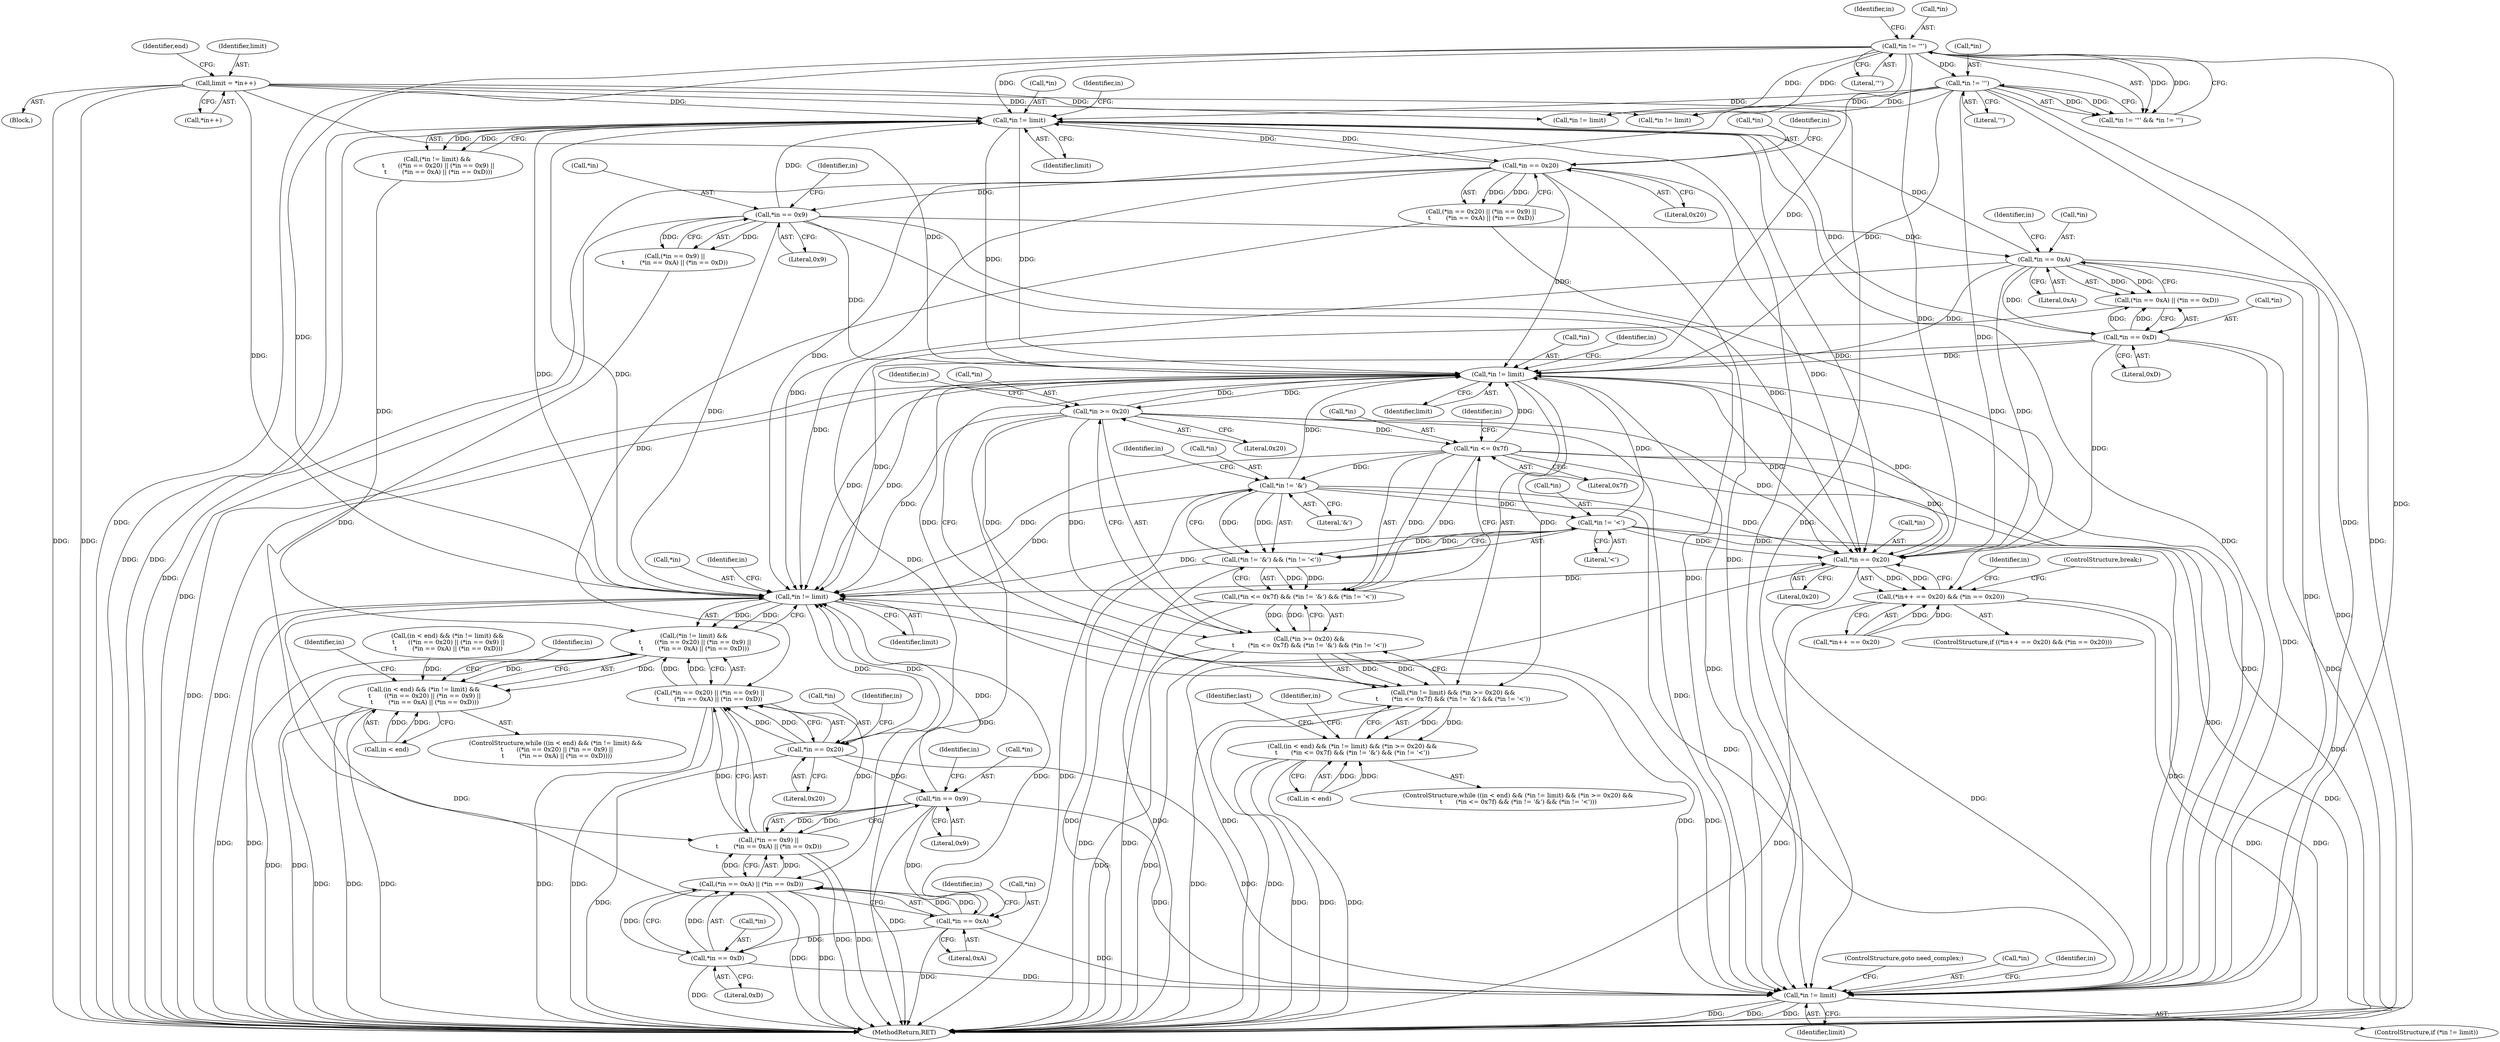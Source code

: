 digraph "0_Chrome_d0947db40187f4708c58e64cbd6013faf9eddeed_1@pointer" {
"1000319" [label="(Call,*in != limit)"];
"1000338" [label="(Call,*in != '<')"];
"1000334" [label="(Call,*in != '&')"];
"1000329" [label="(Call,*in <= 0x7f)"];
"1000324" [label="(Call,*in >= 0x20)"];
"1000319" [label="(Call,*in != limit)"];
"1000226" [label="(Call,*in != limit)"];
"1000236" [label="(Call,*in == 0x9)"];
"1000231" [label="(Call,*in == 0x20)"];
"1000132" [label="(Call,*in != '\"')"];
"1000241" [label="(Call,*in == 0xA)"];
"1000245" [label="(Call,*in == 0xD)"];
"1000136" [label="(Call,*in != '\'')"];
"1000152" [label="(Call,limit = *in++)"];
"1000350" [label="(Call,*in == 0x20)"];
"1000318" [label="(Call,(*in != limit) && (*in >= 0x20) &&\n\t       (*in <= 0x7f) && (*in != '&') && (*in != '<'))"];
"1000314" [label="(Call,(in < end) && (*in != limit) && (*in >= 0x20) &&\n\t       (*in <= 0x7f) && (*in != '&') && (*in != '<'))"];
"1000344" [label="(Call,(*in++ == 0x20) && (*in == 0x20))"];
"1000435" [label="(Call,*in != limit)"];
"1000434" [label="(Call,(*in != limit) && \n\t       ((*in == 0x20) || (*in == 0x9) ||\n\t        (*in == 0xA) || (*in == 0xD)))"];
"1000430" [label="(Call,(in < end) && (*in != limit) && \n\t       ((*in == 0x20) || (*in == 0x9) ||\n\t        (*in == 0xA) || (*in == 0xD)))"];
"1000440" [label="(Call,*in == 0x20)"];
"1000439" [label="(Call,(*in == 0x20) || (*in == 0x9) ||\n\t        (*in == 0xA) || (*in == 0xD))"];
"1000445" [label="(Call,*in == 0x9)"];
"1000444" [label="(Call,(*in == 0x9) ||\n\t        (*in == 0xA) || (*in == 0xD))"];
"1000450" [label="(Call,*in == 0xA)"];
"1000449" [label="(Call,(*in == 0xA) || (*in == 0xD))"];
"1000454" [label="(Call,*in == 0xD)"];
"1000525" [label="(Call,*in != limit)"];
"1000323" [label="(Call,(*in >= 0x20) &&\n\t       (*in <= 0x7f) && (*in != '&') && (*in != '<'))"];
"1000328" [label="(Call,(*in <= 0x7f) && (*in != '&') && (*in != '<'))"];
"1000333" [label="(Call,(*in != '&') && (*in != '<'))"];
"1000334" [label="(Call,*in != '&')"];
"1000441" [label="(Call,*in)"];
"1000457" [label="(Literal,0xD)"];
"1000246" [label="(Call,*in)"];
"1000336" [label="(Identifier,in)"];
"1000243" [label="(Identifier,in)"];
"1000454" [label="(Call,*in == 0xD)"];
"1000339" [label="(Call,*in)"];
"1000436" [label="(Call,*in)"];
"1000325" [label="(Call,*in)"];
"1000538" [label="(Call,*in != limit)"];
"1000524" [label="(ControlStructure,if (*in != limit))"];
"1000132" [label="(Call,*in != '\"')"];
"1000333" [label="(Call,(*in != '&') && (*in != '<'))"];
"1000527" [label="(Identifier,in)"];
"1000431" [label="(Call,in < end)"];
"1000324" [label="(Call,*in >= 0x20)"];
"1000435" [label="(Call,*in != limit)"];
"1000453" [label="(Literal,0xA)"];
"1000448" [label="(Literal,0x9)"];
"1000315" [label="(Call,in < end)"];
"1000332" [label="(Literal,0x7f)"];
"1000444" [label="(Call,(*in == 0x9) ||\n\t        (*in == 0xA) || (*in == 0xD))"];
"1000231" [label="(Call,*in == 0x20)"];
"1000225" [label="(Call,(*in != limit) && \n\t       ((*in == 0x20) || (*in == 0x9) ||\n\t        (*in == 0xA) || (*in == 0xD)))"];
"1000138" [label="(Identifier,in)"];
"1000331" [label="(Identifier,in)"];
"1000343" [label="(ControlStructure,if ((*in++ == 0x20) && (*in == 0x20)))"];
"1000338" [label="(Call,*in != '<')"];
"1000154" [label="(Call,*in++)"];
"1000460" [label="(Identifier,in)"];
"1000357" [label="(Identifier,in)"];
"1000529" [label="(ControlStructure,goto need_complex;)"];
"1000322" [label="(Identifier,limit)"];
"1000235" [label="(Call,(*in == 0x9) ||\n\t        (*in == 0xA) || (*in == 0xD))"];
"1000345" [label="(Call,*in++ == 0x20)"];
"1000451" [label="(Call,*in)"];
"1000450" [label="(Call,*in == 0xA)"];
"1000226" [label="(Call,*in != limit)"];
"1000528" [label="(Identifier,limit)"];
"1000248" [label="(Literal,0xD)"];
"1000354" [label="(ControlStructure,break;)"];
"1000136" [label="(Call,*in != '\'')"];
"1000133" [label="(Call,*in)"];
"1000318" [label="(Call,(*in != limit) && (*in >= 0x20) &&\n\t       (*in <= 0x7f) && (*in != '&') && (*in != '<'))"];
"1000626" [label="(Call,*in != limit)"];
"1000351" [label="(Call,*in)"];
"1000108" [label="(Block,)"];
"1000445" [label="(Call,*in == 0x9)"];
"1000439" [label="(Call,(*in == 0x20) || (*in == 0x9) ||\n\t        (*in == 0xA) || (*in == 0xD))"];
"1000353" [label="(Literal,0x20)"];
"1000335" [label="(Call,*in)"];
"1000314" [label="(Call,(in < end) && (*in != limit) && (*in >= 0x20) &&\n\t       (*in <= 0x7f) && (*in != '&') && (*in != '<'))"];
"1000350" [label="(Call,*in == 0x20)"];
"1000232" [label="(Call,*in)"];
"1000687" [label="(MethodReturn,RET)"];
"1000440" [label="(Call,*in == 0x20)"];
"1000158" [label="(Identifier,end)"];
"1000526" [label="(Call,*in)"];
"1000323" [label="(Call,(*in >= 0x20) &&\n\t       (*in <= 0x7f) && (*in != '&') && (*in != '<'))"];
"1000320" [label="(Call,*in)"];
"1000244" [label="(Literal,0xA)"];
"1000328" [label="(Call,(*in <= 0x7f) && (*in != '&') && (*in != '<'))"];
"1000434" [label="(Call,(*in != limit) && \n\t       ((*in == 0x20) || (*in == 0x9) ||\n\t        (*in == 0xA) || (*in == 0xD)))"];
"1000326" [label="(Identifier,in)"];
"1000247" [label="(Identifier,in)"];
"1000240" [label="(Call,(*in == 0xA) || (*in == 0xD))"];
"1000237" [label="(Call,*in)"];
"1000313" [label="(ControlStructure,while ((in < end) && (*in != limit) && (*in >= 0x20) &&\n\t       (*in <= 0x7f) && (*in != '&') && (*in != '<')))"];
"1000525" [label="(Call,*in != limit)"];
"1000414" [label="(Identifier,last)"];
"1000446" [label="(Call,*in)"];
"1000242" [label="(Call,*in)"];
"1000456" [label="(Identifier,in)"];
"1000340" [label="(Identifier,in)"];
"1000430" [label="(Call,(in < end) && (*in != limit) && \n\t       ((*in == 0x20) || (*in == 0x9) ||\n\t        (*in == 0xA) || (*in == 0xD)))"];
"1000227" [label="(Call,*in)"];
"1000344" [label="(Call,(*in++ == 0x20) && (*in == 0x20))"];
"1000319" [label="(Call,*in != limit)"];
"1000152" [label="(Call,limit = *in++)"];
"1000327" [label="(Literal,0x20)"];
"1000348" [label="(Identifier,in)"];
"1000452" [label="(Identifier,in)"];
"1000239" [label="(Literal,0x9)"];
"1000137" [label="(Call,*in)"];
"1000153" [label="(Identifier,limit)"];
"1000221" [label="(Call,(in < end) && (*in != limit) && \n\t       ((*in == 0x20) || (*in == 0x9) ||\n\t        (*in == 0xA) || (*in == 0xD)))"];
"1000443" [label="(Literal,0x20)"];
"1000341" [label="(Literal,'<')"];
"1000139" [label="(Literal,'\'')"];
"1000438" [label="(Identifier,limit)"];
"1000245" [label="(Call,*in == 0xD)"];
"1000447" [label="(Identifier,in)"];
"1000455" [label="(Call,*in)"];
"1000230" [label="(Call,(*in == 0x20) || (*in == 0x9) ||\n\t        (*in == 0xA) || (*in == 0xD))"];
"1000241" [label="(Call,*in == 0xA)"];
"1000442" [label="(Identifier,in)"];
"1000236" [label="(Call,*in == 0x9)"];
"1000135" [label="(Literal,'\"')"];
"1000233" [label="(Identifier,in)"];
"1000429" [label="(ControlStructure,while ((in < end) && (*in != limit) && \n\t       ((*in == 0x20) || (*in == 0x9) ||\n\t        (*in == 0xA) || (*in == 0xD))))"];
"1000632" [label="(Identifier,in)"];
"1000329" [label="(Call,*in <= 0x7f)"];
"1000330" [label="(Call,*in)"];
"1000238" [label="(Identifier,in)"];
"1000449" [label="(Call,(*in == 0xA) || (*in == 0xD))"];
"1000131" [label="(Call,*in != '\"' && *in != '\'')"];
"1000234" [label="(Literal,0x20)"];
"1000337" [label="(Literal,'&')"];
"1000229" [label="(Identifier,limit)"];
"1000319" -> "1000318"  [label="AST: "];
"1000319" -> "1000322"  [label="CFG: "];
"1000320" -> "1000319"  [label="AST: "];
"1000322" -> "1000319"  [label="AST: "];
"1000326" -> "1000319"  [label="CFG: "];
"1000318" -> "1000319"  [label="CFG: "];
"1000319" -> "1000687"  [label="DDG: "];
"1000319" -> "1000687"  [label="DDG: "];
"1000319" -> "1000318"  [label="DDG: "];
"1000319" -> "1000318"  [label="DDG: "];
"1000338" -> "1000319"  [label="DDG: "];
"1000226" -> "1000319"  [label="DDG: "];
"1000226" -> "1000319"  [label="DDG: "];
"1000236" -> "1000319"  [label="DDG: "];
"1000350" -> "1000319"  [label="DDG: "];
"1000329" -> "1000319"  [label="DDG: "];
"1000132" -> "1000319"  [label="DDG: "];
"1000231" -> "1000319"  [label="DDG: "];
"1000324" -> "1000319"  [label="DDG: "];
"1000241" -> "1000319"  [label="DDG: "];
"1000245" -> "1000319"  [label="DDG: "];
"1000334" -> "1000319"  [label="DDG: "];
"1000136" -> "1000319"  [label="DDG: "];
"1000152" -> "1000319"  [label="DDG: "];
"1000319" -> "1000324"  [label="DDG: "];
"1000319" -> "1000350"  [label="DDG: "];
"1000319" -> "1000435"  [label="DDG: "];
"1000319" -> "1000435"  [label="DDG: "];
"1000319" -> "1000525"  [label="DDG: "];
"1000319" -> "1000525"  [label="DDG: "];
"1000338" -> "1000333"  [label="AST: "];
"1000338" -> "1000341"  [label="CFG: "];
"1000339" -> "1000338"  [label="AST: "];
"1000341" -> "1000338"  [label="AST: "];
"1000333" -> "1000338"  [label="CFG: "];
"1000338" -> "1000687"  [label="DDG: "];
"1000338" -> "1000333"  [label="DDG: "];
"1000338" -> "1000333"  [label="DDG: "];
"1000334" -> "1000338"  [label="DDG: "];
"1000338" -> "1000350"  [label="DDG: "];
"1000338" -> "1000435"  [label="DDG: "];
"1000338" -> "1000525"  [label="DDG: "];
"1000334" -> "1000333"  [label="AST: "];
"1000334" -> "1000337"  [label="CFG: "];
"1000335" -> "1000334"  [label="AST: "];
"1000337" -> "1000334"  [label="AST: "];
"1000340" -> "1000334"  [label="CFG: "];
"1000333" -> "1000334"  [label="CFG: "];
"1000334" -> "1000687"  [label="DDG: "];
"1000334" -> "1000333"  [label="DDG: "];
"1000334" -> "1000333"  [label="DDG: "];
"1000329" -> "1000334"  [label="DDG: "];
"1000334" -> "1000350"  [label="DDG: "];
"1000334" -> "1000435"  [label="DDG: "];
"1000334" -> "1000525"  [label="DDG: "];
"1000329" -> "1000328"  [label="AST: "];
"1000329" -> "1000332"  [label="CFG: "];
"1000330" -> "1000329"  [label="AST: "];
"1000332" -> "1000329"  [label="AST: "];
"1000336" -> "1000329"  [label="CFG: "];
"1000328" -> "1000329"  [label="CFG: "];
"1000329" -> "1000687"  [label="DDG: "];
"1000329" -> "1000328"  [label="DDG: "];
"1000329" -> "1000328"  [label="DDG: "];
"1000324" -> "1000329"  [label="DDG: "];
"1000329" -> "1000350"  [label="DDG: "];
"1000329" -> "1000435"  [label="DDG: "];
"1000329" -> "1000525"  [label="DDG: "];
"1000324" -> "1000323"  [label="AST: "];
"1000324" -> "1000327"  [label="CFG: "];
"1000325" -> "1000324"  [label="AST: "];
"1000327" -> "1000324"  [label="AST: "];
"1000331" -> "1000324"  [label="CFG: "];
"1000323" -> "1000324"  [label="CFG: "];
"1000324" -> "1000687"  [label="DDG: "];
"1000324" -> "1000323"  [label="DDG: "];
"1000324" -> "1000323"  [label="DDG: "];
"1000324" -> "1000350"  [label="DDG: "];
"1000324" -> "1000435"  [label="DDG: "];
"1000324" -> "1000525"  [label="DDG: "];
"1000226" -> "1000225"  [label="AST: "];
"1000226" -> "1000229"  [label="CFG: "];
"1000227" -> "1000226"  [label="AST: "];
"1000229" -> "1000226"  [label="AST: "];
"1000233" -> "1000226"  [label="CFG: "];
"1000225" -> "1000226"  [label="CFG: "];
"1000226" -> "1000687"  [label="DDG: "];
"1000226" -> "1000687"  [label="DDG: "];
"1000226" -> "1000225"  [label="DDG: "];
"1000226" -> "1000225"  [label="DDG: "];
"1000236" -> "1000226"  [label="DDG: "];
"1000132" -> "1000226"  [label="DDG: "];
"1000231" -> "1000226"  [label="DDG: "];
"1000241" -> "1000226"  [label="DDG: "];
"1000245" -> "1000226"  [label="DDG: "];
"1000136" -> "1000226"  [label="DDG: "];
"1000152" -> "1000226"  [label="DDG: "];
"1000226" -> "1000231"  [label="DDG: "];
"1000226" -> "1000350"  [label="DDG: "];
"1000226" -> "1000435"  [label="DDG: "];
"1000226" -> "1000435"  [label="DDG: "];
"1000226" -> "1000525"  [label="DDG: "];
"1000226" -> "1000525"  [label="DDG: "];
"1000236" -> "1000235"  [label="AST: "];
"1000236" -> "1000239"  [label="CFG: "];
"1000237" -> "1000236"  [label="AST: "];
"1000239" -> "1000236"  [label="AST: "];
"1000243" -> "1000236"  [label="CFG: "];
"1000235" -> "1000236"  [label="CFG: "];
"1000236" -> "1000687"  [label="DDG: "];
"1000236" -> "1000235"  [label="DDG: "];
"1000236" -> "1000235"  [label="DDG: "];
"1000231" -> "1000236"  [label="DDG: "];
"1000236" -> "1000241"  [label="DDG: "];
"1000236" -> "1000350"  [label="DDG: "];
"1000236" -> "1000435"  [label="DDG: "];
"1000236" -> "1000525"  [label="DDG: "];
"1000231" -> "1000230"  [label="AST: "];
"1000231" -> "1000234"  [label="CFG: "];
"1000232" -> "1000231"  [label="AST: "];
"1000234" -> "1000231"  [label="AST: "];
"1000238" -> "1000231"  [label="CFG: "];
"1000230" -> "1000231"  [label="CFG: "];
"1000231" -> "1000687"  [label="DDG: "];
"1000231" -> "1000230"  [label="DDG: "];
"1000231" -> "1000230"  [label="DDG: "];
"1000231" -> "1000350"  [label="DDG: "];
"1000231" -> "1000435"  [label="DDG: "];
"1000231" -> "1000525"  [label="DDG: "];
"1000132" -> "1000131"  [label="AST: "];
"1000132" -> "1000135"  [label="CFG: "];
"1000133" -> "1000132"  [label="AST: "];
"1000135" -> "1000132"  [label="AST: "];
"1000138" -> "1000132"  [label="CFG: "];
"1000131" -> "1000132"  [label="CFG: "];
"1000132" -> "1000687"  [label="DDG: "];
"1000132" -> "1000131"  [label="DDG: "];
"1000132" -> "1000131"  [label="DDG: "];
"1000132" -> "1000136"  [label="DDG: "];
"1000132" -> "1000350"  [label="DDG: "];
"1000132" -> "1000435"  [label="DDG: "];
"1000132" -> "1000525"  [label="DDG: "];
"1000132" -> "1000538"  [label="DDG: "];
"1000132" -> "1000626"  [label="DDG: "];
"1000241" -> "1000240"  [label="AST: "];
"1000241" -> "1000244"  [label="CFG: "];
"1000242" -> "1000241"  [label="AST: "];
"1000244" -> "1000241"  [label="AST: "];
"1000247" -> "1000241"  [label="CFG: "];
"1000240" -> "1000241"  [label="CFG: "];
"1000241" -> "1000687"  [label="DDG: "];
"1000241" -> "1000240"  [label="DDG: "];
"1000241" -> "1000240"  [label="DDG: "];
"1000241" -> "1000245"  [label="DDG: "];
"1000241" -> "1000350"  [label="DDG: "];
"1000241" -> "1000435"  [label="DDG: "];
"1000241" -> "1000525"  [label="DDG: "];
"1000245" -> "1000240"  [label="AST: "];
"1000245" -> "1000248"  [label="CFG: "];
"1000246" -> "1000245"  [label="AST: "];
"1000248" -> "1000245"  [label="AST: "];
"1000240" -> "1000245"  [label="CFG: "];
"1000245" -> "1000687"  [label="DDG: "];
"1000245" -> "1000240"  [label="DDG: "];
"1000245" -> "1000240"  [label="DDG: "];
"1000245" -> "1000350"  [label="DDG: "];
"1000245" -> "1000435"  [label="DDG: "];
"1000245" -> "1000525"  [label="DDG: "];
"1000136" -> "1000131"  [label="AST: "];
"1000136" -> "1000139"  [label="CFG: "];
"1000137" -> "1000136"  [label="AST: "];
"1000139" -> "1000136"  [label="AST: "];
"1000131" -> "1000136"  [label="CFG: "];
"1000136" -> "1000687"  [label="DDG: "];
"1000136" -> "1000131"  [label="DDG: "];
"1000136" -> "1000131"  [label="DDG: "];
"1000136" -> "1000350"  [label="DDG: "];
"1000136" -> "1000435"  [label="DDG: "];
"1000136" -> "1000525"  [label="DDG: "];
"1000136" -> "1000538"  [label="DDG: "];
"1000136" -> "1000626"  [label="DDG: "];
"1000152" -> "1000108"  [label="AST: "];
"1000152" -> "1000154"  [label="CFG: "];
"1000153" -> "1000152"  [label="AST: "];
"1000154" -> "1000152"  [label="AST: "];
"1000158" -> "1000152"  [label="CFG: "];
"1000152" -> "1000687"  [label="DDG: "];
"1000152" -> "1000687"  [label="DDG: "];
"1000152" -> "1000435"  [label="DDG: "];
"1000152" -> "1000525"  [label="DDG: "];
"1000152" -> "1000538"  [label="DDG: "];
"1000152" -> "1000626"  [label="DDG: "];
"1000350" -> "1000344"  [label="AST: "];
"1000350" -> "1000353"  [label="CFG: "];
"1000351" -> "1000350"  [label="AST: "];
"1000353" -> "1000350"  [label="AST: "];
"1000344" -> "1000350"  [label="CFG: "];
"1000350" -> "1000687"  [label="DDG: "];
"1000350" -> "1000344"  [label="DDG: "];
"1000350" -> "1000344"  [label="DDG: "];
"1000350" -> "1000435"  [label="DDG: "];
"1000350" -> "1000525"  [label="DDG: "];
"1000318" -> "1000314"  [label="AST: "];
"1000318" -> "1000323"  [label="CFG: "];
"1000323" -> "1000318"  [label="AST: "];
"1000314" -> "1000318"  [label="CFG: "];
"1000318" -> "1000687"  [label="DDG: "];
"1000318" -> "1000687"  [label="DDG: "];
"1000318" -> "1000314"  [label="DDG: "];
"1000318" -> "1000314"  [label="DDG: "];
"1000323" -> "1000318"  [label="DDG: "];
"1000323" -> "1000318"  [label="DDG: "];
"1000314" -> "1000313"  [label="AST: "];
"1000314" -> "1000315"  [label="CFG: "];
"1000315" -> "1000314"  [label="AST: "];
"1000348" -> "1000314"  [label="CFG: "];
"1000414" -> "1000314"  [label="CFG: "];
"1000314" -> "1000687"  [label="DDG: "];
"1000314" -> "1000687"  [label="DDG: "];
"1000314" -> "1000687"  [label="DDG: "];
"1000315" -> "1000314"  [label="DDG: "];
"1000315" -> "1000314"  [label="DDG: "];
"1000344" -> "1000343"  [label="AST: "];
"1000344" -> "1000345"  [label="CFG: "];
"1000345" -> "1000344"  [label="AST: "];
"1000354" -> "1000344"  [label="CFG: "];
"1000357" -> "1000344"  [label="CFG: "];
"1000344" -> "1000687"  [label="DDG: "];
"1000344" -> "1000687"  [label="DDG: "];
"1000344" -> "1000687"  [label="DDG: "];
"1000345" -> "1000344"  [label="DDG: "];
"1000345" -> "1000344"  [label="DDG: "];
"1000230" -> "1000344"  [label="DDG: "];
"1000435" -> "1000434"  [label="AST: "];
"1000435" -> "1000438"  [label="CFG: "];
"1000436" -> "1000435"  [label="AST: "];
"1000438" -> "1000435"  [label="AST: "];
"1000442" -> "1000435"  [label="CFG: "];
"1000434" -> "1000435"  [label="CFG: "];
"1000435" -> "1000687"  [label="DDG: "];
"1000435" -> "1000687"  [label="DDG: "];
"1000435" -> "1000434"  [label="DDG: "];
"1000435" -> "1000434"  [label="DDG: "];
"1000454" -> "1000435"  [label="DDG: "];
"1000445" -> "1000435"  [label="DDG: "];
"1000440" -> "1000435"  [label="DDG: "];
"1000450" -> "1000435"  [label="DDG: "];
"1000435" -> "1000440"  [label="DDG: "];
"1000435" -> "1000525"  [label="DDG: "];
"1000435" -> "1000525"  [label="DDG: "];
"1000434" -> "1000430"  [label="AST: "];
"1000434" -> "1000439"  [label="CFG: "];
"1000439" -> "1000434"  [label="AST: "];
"1000430" -> "1000434"  [label="CFG: "];
"1000434" -> "1000687"  [label="DDG: "];
"1000434" -> "1000687"  [label="DDG: "];
"1000434" -> "1000430"  [label="DDG: "];
"1000434" -> "1000430"  [label="DDG: "];
"1000225" -> "1000434"  [label="DDG: "];
"1000439" -> "1000434"  [label="DDG: "];
"1000439" -> "1000434"  [label="DDG: "];
"1000430" -> "1000429"  [label="AST: "];
"1000430" -> "1000431"  [label="CFG: "];
"1000431" -> "1000430"  [label="AST: "];
"1000460" -> "1000430"  [label="CFG: "];
"1000527" -> "1000430"  [label="CFG: "];
"1000430" -> "1000687"  [label="DDG: "];
"1000430" -> "1000687"  [label="DDG: "];
"1000430" -> "1000687"  [label="DDG: "];
"1000431" -> "1000430"  [label="DDG: "];
"1000431" -> "1000430"  [label="DDG: "];
"1000221" -> "1000430"  [label="DDG: "];
"1000440" -> "1000439"  [label="AST: "];
"1000440" -> "1000443"  [label="CFG: "];
"1000441" -> "1000440"  [label="AST: "];
"1000443" -> "1000440"  [label="AST: "];
"1000447" -> "1000440"  [label="CFG: "];
"1000439" -> "1000440"  [label="CFG: "];
"1000440" -> "1000687"  [label="DDG: "];
"1000440" -> "1000439"  [label="DDG: "];
"1000440" -> "1000439"  [label="DDG: "];
"1000440" -> "1000445"  [label="DDG: "];
"1000440" -> "1000525"  [label="DDG: "];
"1000439" -> "1000444"  [label="CFG: "];
"1000444" -> "1000439"  [label="AST: "];
"1000439" -> "1000687"  [label="DDG: "];
"1000439" -> "1000687"  [label="DDG: "];
"1000444" -> "1000439"  [label="DDG: "];
"1000444" -> "1000439"  [label="DDG: "];
"1000230" -> "1000439"  [label="DDG: "];
"1000445" -> "1000444"  [label="AST: "];
"1000445" -> "1000448"  [label="CFG: "];
"1000446" -> "1000445"  [label="AST: "];
"1000448" -> "1000445"  [label="AST: "];
"1000452" -> "1000445"  [label="CFG: "];
"1000444" -> "1000445"  [label="CFG: "];
"1000445" -> "1000687"  [label="DDG: "];
"1000445" -> "1000444"  [label="DDG: "];
"1000445" -> "1000444"  [label="DDG: "];
"1000445" -> "1000450"  [label="DDG: "];
"1000445" -> "1000525"  [label="DDG: "];
"1000444" -> "1000449"  [label="CFG: "];
"1000449" -> "1000444"  [label="AST: "];
"1000444" -> "1000687"  [label="DDG: "];
"1000444" -> "1000687"  [label="DDG: "];
"1000235" -> "1000444"  [label="DDG: "];
"1000449" -> "1000444"  [label="DDG: "];
"1000449" -> "1000444"  [label="DDG: "];
"1000450" -> "1000449"  [label="AST: "];
"1000450" -> "1000453"  [label="CFG: "];
"1000451" -> "1000450"  [label="AST: "];
"1000453" -> "1000450"  [label="AST: "];
"1000456" -> "1000450"  [label="CFG: "];
"1000449" -> "1000450"  [label="CFG: "];
"1000450" -> "1000687"  [label="DDG: "];
"1000450" -> "1000449"  [label="DDG: "];
"1000450" -> "1000449"  [label="DDG: "];
"1000450" -> "1000454"  [label="DDG: "];
"1000450" -> "1000525"  [label="DDG: "];
"1000449" -> "1000454"  [label="CFG: "];
"1000454" -> "1000449"  [label="AST: "];
"1000449" -> "1000687"  [label="DDG: "];
"1000449" -> "1000687"  [label="DDG: "];
"1000240" -> "1000449"  [label="DDG: "];
"1000454" -> "1000449"  [label="DDG: "];
"1000454" -> "1000449"  [label="DDG: "];
"1000454" -> "1000457"  [label="CFG: "];
"1000455" -> "1000454"  [label="AST: "];
"1000457" -> "1000454"  [label="AST: "];
"1000454" -> "1000687"  [label="DDG: "];
"1000454" -> "1000525"  [label="DDG: "];
"1000525" -> "1000524"  [label="AST: "];
"1000525" -> "1000528"  [label="CFG: "];
"1000526" -> "1000525"  [label="AST: "];
"1000528" -> "1000525"  [label="AST: "];
"1000529" -> "1000525"  [label="CFG: "];
"1000632" -> "1000525"  [label="CFG: "];
"1000525" -> "1000687"  [label="DDG: "];
"1000525" -> "1000687"  [label="DDG: "];
"1000525" -> "1000687"  [label="DDG: "];
"1000323" -> "1000328"  [label="CFG: "];
"1000328" -> "1000323"  [label="AST: "];
"1000323" -> "1000687"  [label="DDG: "];
"1000323" -> "1000687"  [label="DDG: "];
"1000328" -> "1000323"  [label="DDG: "];
"1000328" -> "1000323"  [label="DDG: "];
"1000328" -> "1000333"  [label="CFG: "];
"1000333" -> "1000328"  [label="AST: "];
"1000328" -> "1000687"  [label="DDG: "];
"1000328" -> "1000687"  [label="DDG: "];
"1000333" -> "1000328"  [label="DDG: "];
"1000333" -> "1000328"  [label="DDG: "];
"1000333" -> "1000687"  [label="DDG: "];
"1000333" -> "1000687"  [label="DDG: "];
}
